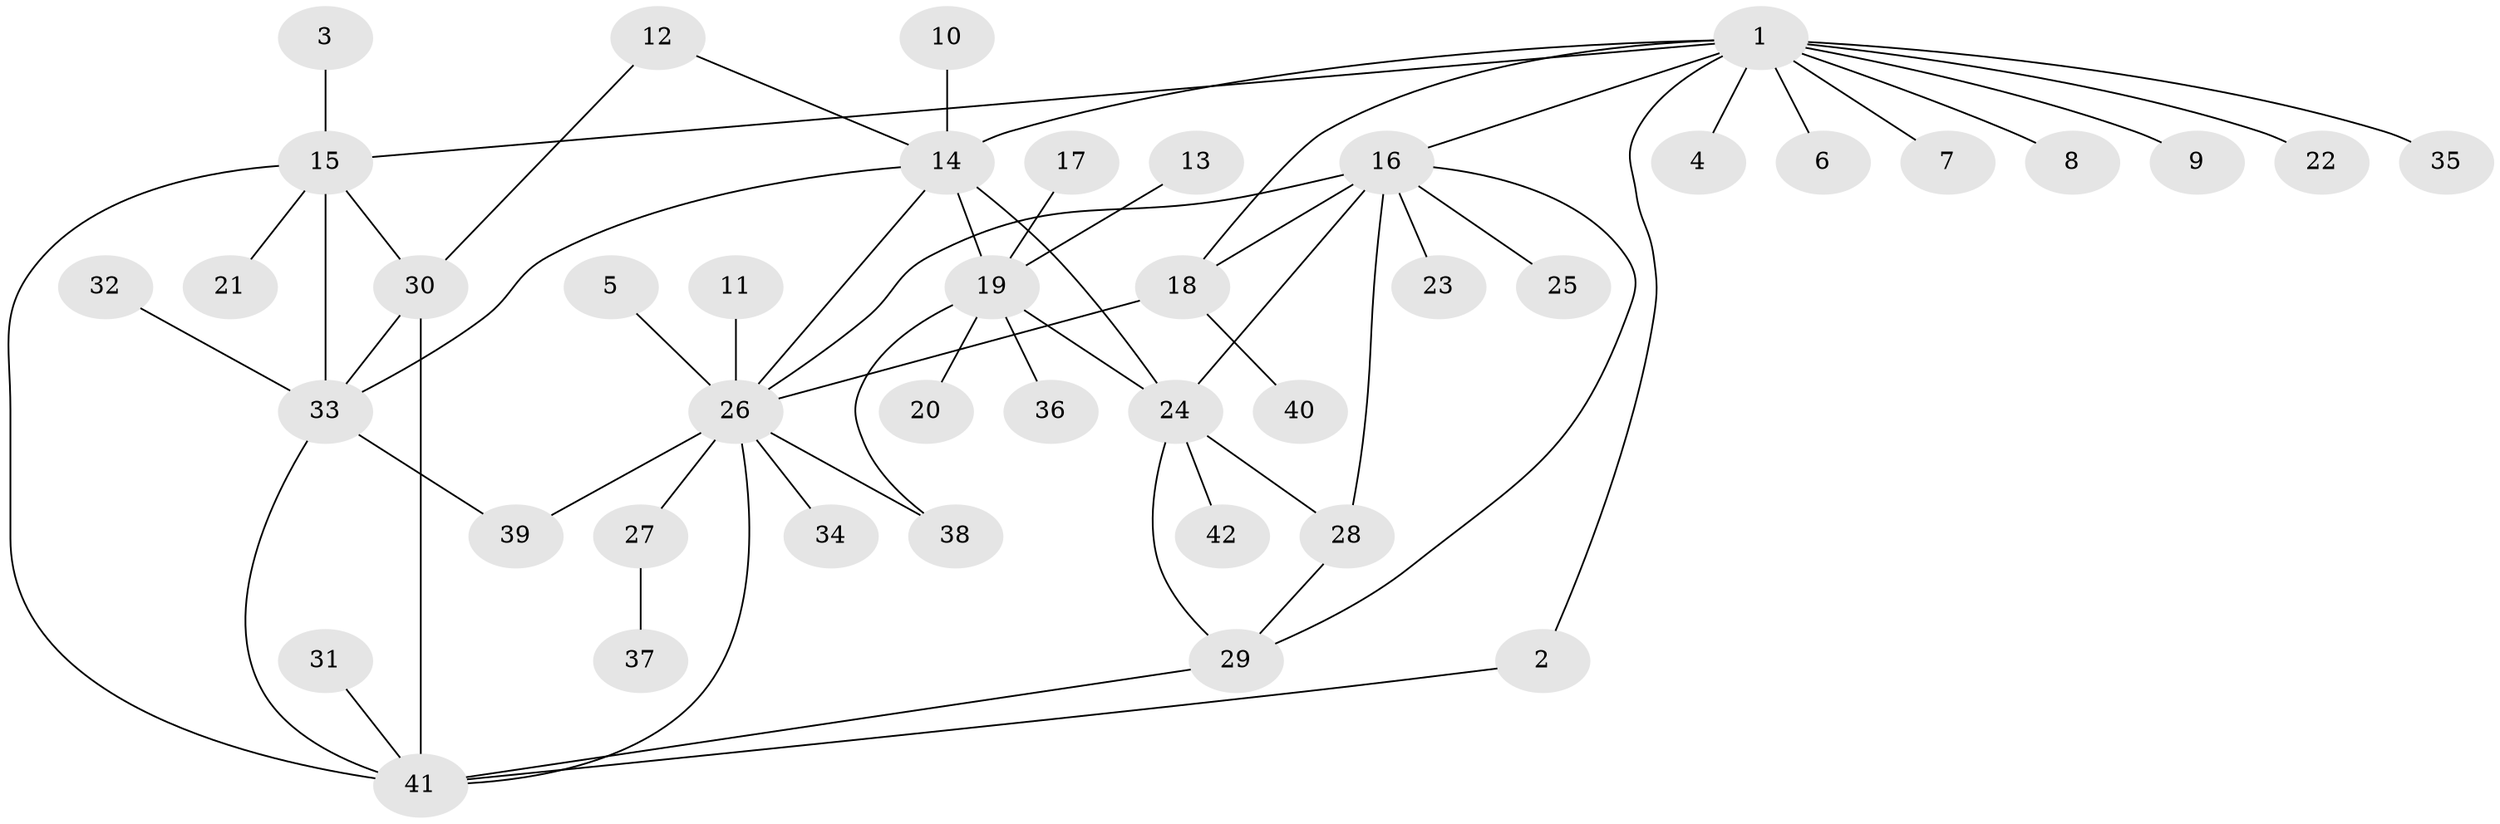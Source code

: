 // original degree distribution, {6: 0.04819277108433735, 8: 0.04819277108433735, 4: 0.07228915662650602, 5: 0.012048192771084338, 7: 0.060240963855421686, 9: 0.024096385542168676, 3: 0.03614457831325301, 2: 0.13253012048192772, 1: 0.5662650602409639}
// Generated by graph-tools (version 1.1) at 2025/50/03/09/25 03:50:29]
// undirected, 42 vertices, 59 edges
graph export_dot {
graph [start="1"]
  node [color=gray90,style=filled];
  1;
  2;
  3;
  4;
  5;
  6;
  7;
  8;
  9;
  10;
  11;
  12;
  13;
  14;
  15;
  16;
  17;
  18;
  19;
  20;
  21;
  22;
  23;
  24;
  25;
  26;
  27;
  28;
  29;
  30;
  31;
  32;
  33;
  34;
  35;
  36;
  37;
  38;
  39;
  40;
  41;
  42;
  1 -- 2 [weight=1.0];
  1 -- 4 [weight=1.0];
  1 -- 6 [weight=1.0];
  1 -- 7 [weight=1.0];
  1 -- 8 [weight=1.0];
  1 -- 9 [weight=1.0];
  1 -- 14 [weight=1.0];
  1 -- 15 [weight=1.0];
  1 -- 16 [weight=1.0];
  1 -- 18 [weight=1.0];
  1 -- 22 [weight=1.0];
  1 -- 35 [weight=1.0];
  2 -- 41 [weight=1.0];
  3 -- 15 [weight=1.0];
  5 -- 26 [weight=1.0];
  10 -- 14 [weight=1.0];
  11 -- 26 [weight=1.0];
  12 -- 14 [weight=1.0];
  12 -- 30 [weight=1.0];
  13 -- 19 [weight=1.0];
  14 -- 19 [weight=4.0];
  14 -- 24 [weight=1.0];
  14 -- 26 [weight=1.0];
  14 -- 33 [weight=1.0];
  15 -- 21 [weight=1.0];
  15 -- 30 [weight=1.0];
  15 -- 33 [weight=1.0];
  15 -- 41 [weight=1.0];
  16 -- 18 [weight=1.0];
  16 -- 23 [weight=1.0];
  16 -- 24 [weight=1.0];
  16 -- 25 [weight=1.0];
  16 -- 26 [weight=2.0];
  16 -- 28 [weight=1.0];
  16 -- 29 [weight=1.0];
  17 -- 19 [weight=1.0];
  18 -- 26 [weight=2.0];
  18 -- 40 [weight=1.0];
  19 -- 20 [weight=1.0];
  19 -- 24 [weight=1.0];
  19 -- 36 [weight=1.0];
  19 -- 38 [weight=1.0];
  24 -- 28 [weight=1.0];
  24 -- 29 [weight=1.0];
  24 -- 42 [weight=1.0];
  26 -- 27 [weight=1.0];
  26 -- 34 [weight=1.0];
  26 -- 38 [weight=1.0];
  26 -- 39 [weight=1.0];
  26 -- 41 [weight=1.0];
  27 -- 37 [weight=1.0];
  28 -- 29 [weight=1.0];
  29 -- 41 [weight=1.0];
  30 -- 33 [weight=1.0];
  30 -- 41 [weight=1.0];
  31 -- 41 [weight=1.0];
  32 -- 33 [weight=1.0];
  33 -- 39 [weight=1.0];
  33 -- 41 [weight=1.0];
}
